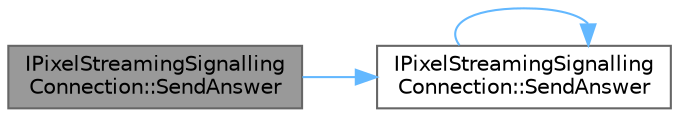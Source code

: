 digraph "IPixelStreamingSignallingConnection::SendAnswer"
{
 // INTERACTIVE_SVG=YES
 // LATEX_PDF_SIZE
  bgcolor="transparent";
  edge [fontname=Helvetica,fontsize=10,labelfontname=Helvetica,labelfontsize=10];
  node [fontname=Helvetica,fontsize=10,shape=box,height=0.2,width=0.4];
  rankdir="LR";
  Node1 [id="Node000001",label="IPixelStreamingSignalling\lConnection::SendAnswer",height=0.2,width=0.4,color="gray40", fillcolor="grey60", style="filled", fontcolor="black",tooltip="[Stream receiver only] Sends an answer back to the streamer after receiving an offer."];
  Node1 -> Node2 [id="edge1_Node000001_Node000002",color="steelblue1",style="solid",tooltip=" "];
  Node2 [id="Node000002",label="IPixelStreamingSignalling\lConnection::SendAnswer",height=0.2,width=0.4,color="grey40", fillcolor="white", style="filled",URL="$d1/d09/classIPixelStreamingSignallingConnection.html#a61338cd59d740a177c4e4bd7babe0f3e",tooltip="[Streamer only] Sends an answer to the specified player."];
  Node2 -> Node2 [id="edge2_Node000002_Node000002",color="steelblue1",style="solid",tooltip=" "];
}
